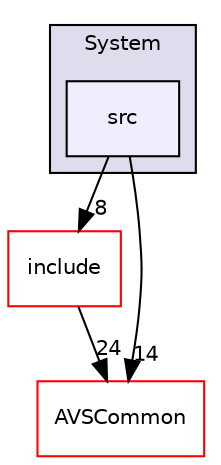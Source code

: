 digraph "/workplace/avs-device-sdk/CapabilityAgents/System/src" {
  compound=true
  node [ fontsize="10", fontname="Helvetica"];
  edge [ labelfontsize="10", labelfontname="Helvetica"];
  subgraph clusterdir_5c34f9d308a00f77f2da80e40fcb7b22 {
    graph [ bgcolor="#ddddee", pencolor="black", label="System" fontname="Helvetica", fontsize="10", URL="dir_5c34f9d308a00f77f2da80e40fcb7b22.html"]
  dir_6e1ab6ecbbd1e0e446549c892c01897f [shape=box, label="src", style="filled", fillcolor="#eeeeff", pencolor="black", URL="dir_6e1ab6ecbbd1e0e446549c892c01897f.html"];
  }
  dir_76128cd39a5afd90f6d9deea527eb79c [shape=box label="include" fillcolor="white" style="filled" color="red" URL="dir_76128cd39a5afd90f6d9deea527eb79c.html"];
  dir_13e65effb2bde530b17b3d5eefcd0266 [shape=box label="AVSCommon" fillcolor="white" style="filled" color="red" URL="dir_13e65effb2bde530b17b3d5eefcd0266.html"];
  dir_76128cd39a5afd90f6d9deea527eb79c->dir_13e65effb2bde530b17b3d5eefcd0266 [headlabel="24", labeldistance=1.5 headhref="dir_000201_000015.html"];
  dir_6e1ab6ecbbd1e0e446549c892c01897f->dir_76128cd39a5afd90f6d9deea527eb79c [headlabel="8", labeldistance=1.5 headhref="dir_000203_000201.html"];
  dir_6e1ab6ecbbd1e0e446549c892c01897f->dir_13e65effb2bde530b17b3d5eefcd0266 [headlabel="14", labeldistance=1.5 headhref="dir_000203_000015.html"];
}

